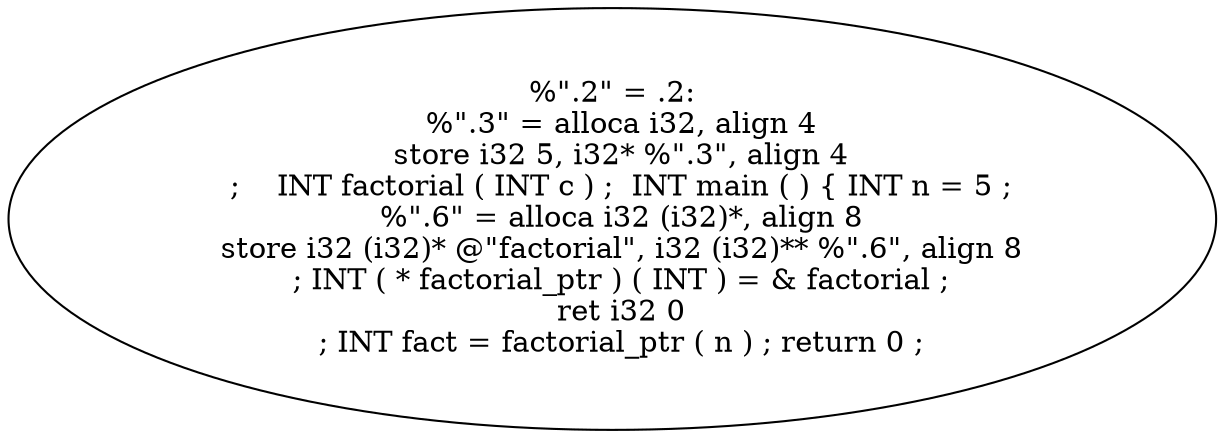 digraph AST {
  "134789733140800" [label="%\".2\" = .2:
  %\".3\" = alloca i32, align 4
  store i32 5, i32* %\".3\", align 4
  ;    INT factorial ( INT c ) ;  INT main ( ) { INT n = 5 ;
  %\".6\" = alloca i32 (i32)*, align 8
  store i32 (i32)* @\"factorial\", i32 (i32)** %\".6\", align 8
  ; INT ( * factorial_ptr ) ( INT ) = & factorial ;
  ret i32 0
  ; INT fact = factorial_ptr ( n ) ; return 0 ;"];
}
